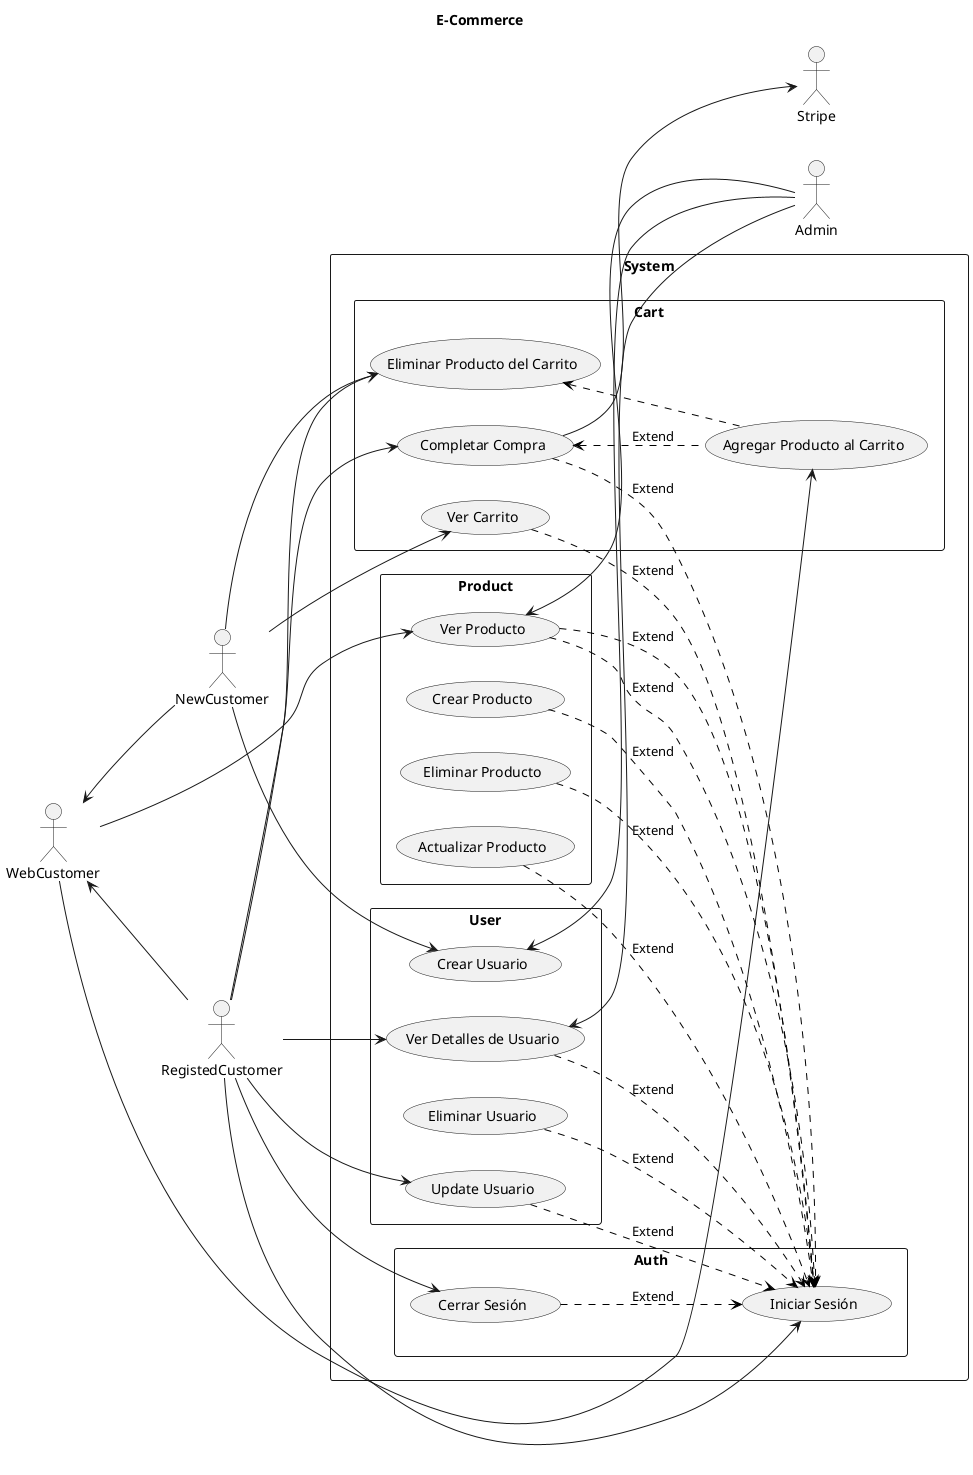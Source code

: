 @startuml System
title E-Commerce
left to right direction
' package User {
  actor WebCustomer
  actor RegistedCustomer
  actor NewCustomer 
' }

WebCustomer <-- RegistedCustomer
WebCustomer <-- NewCustomer



actor Admin
actor Stripe
' actor OAuth 

rectangle System {

  rectangle Auth{
    usecase "Iniciar Sesión" as Login
    usecase "Cerrar Sesión" as Logout
  }
  rectangle Product {
    usecase "Crear Producto" as CreateProduct
    usecase "Ver Producto" as ReadProduct
    usecase "Actualizar Producto" as UpdateProduct
    usecase "Eliminar Producto" as DeleteProduct
  }
  rectangle Cart {
    usecase "Completar Compra" as CreateCart
    usecase "Ver Carrito" as ReadCart
    usecase "Eliminar Producto del Carrito" as RemoveFromCart
    usecase "Agregar Producto al Carrito" as AddToCart
  }
  rectangle User {
    usecase "Crear Usuario" as CreateUser
    usecase "Ver Detalles de Usuario" as ReadUser
    usecase "Update Usuario" as UpdateUser
    usecase "Eliminar Usuario" as DeleteUser
  }
}
RemoveFromCart <-[#black,dashed]- AddToCart
' Customer 
WebCustomer --> ReadProduct
NewCustomer --> ReadCart
WebCustomer --> AddToCart
NewCustomer --> RemoveFromCart
NewCustomer --> CreateUser
RegistedCustomer --> RemoveFromCart
RegistedCustomer --> ReadUser
RegistedCustomer --> UpdateUser
RegistedCustomer --> CreateCart

RegistedCustomer --> Login
RegistedCustomer --> Logout
' Protected 
ReadUser -[#black,dashed]-> Login: Extend
UpdateUser -[#black,dashed]-> Login: Extend
DeleteUser -[#black,dashed]-> Login: Extend
Logout -[#black,dashed]-> Login: Extend
CreateCart -[#black,dashed]-> Login: Extend
ReadCart -[#black,dashed]-> Login: Extend
ReadProduct -[#black,dashed]-> Login: Extend

CreateProduct -[#black,dashed]-> Login: Extend
ReadProduct -[#black,dashed]-> Login: Extend
UpdateProduct -[#black,dashed]-> Login: Extend
DeleteProduct -[#black,dashed]-> Login: Extend
CreateCart <-[#black,dashed]- AddToCart: Extend
' Admin 
ReadProduct <-- Admin 
ReadUser <-- Admin
CreateUser <-- Admin
' Stripe 
CreateCart --> Stripe
@enduml

  

